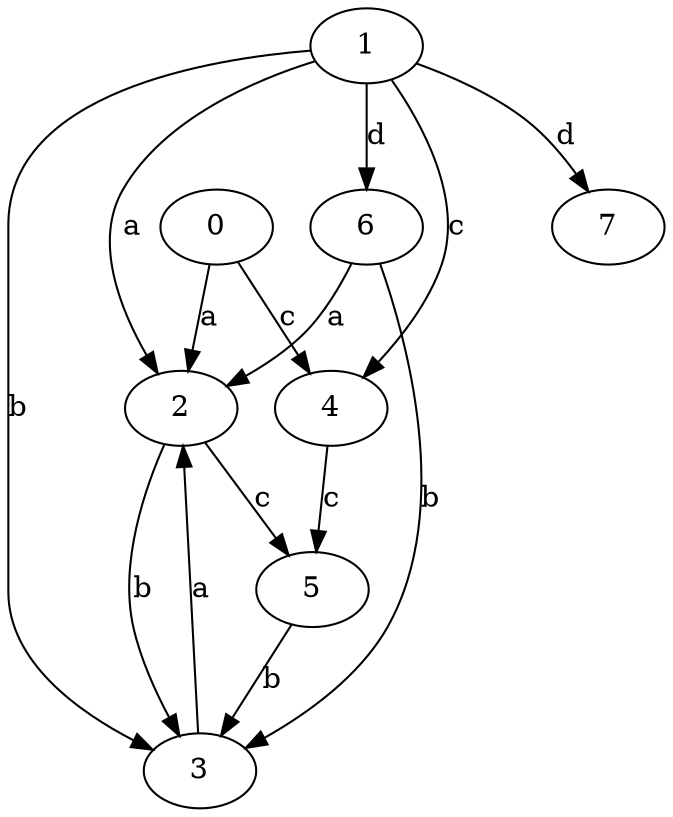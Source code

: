 strict digraph  {
0;
1;
2;
3;
4;
5;
6;
7;
0 -> 2  [label=a];
0 -> 4  [label=c];
1 -> 2  [label=a];
1 -> 3  [label=b];
1 -> 4  [label=c];
1 -> 6  [label=d];
1 -> 7  [label=d];
2 -> 3  [label=b];
2 -> 5  [label=c];
3 -> 2  [label=a];
4 -> 5  [label=c];
5 -> 3  [label=b];
6 -> 2  [label=a];
6 -> 3  [label=b];
}
